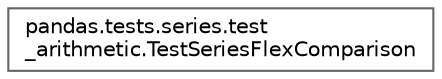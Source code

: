 digraph "Graphical Class Hierarchy"
{
 // LATEX_PDF_SIZE
  bgcolor="transparent";
  edge [fontname=Helvetica,fontsize=10,labelfontname=Helvetica,labelfontsize=10];
  node [fontname=Helvetica,fontsize=10,shape=box,height=0.2,width=0.4];
  rankdir="LR";
  Node0 [id="Node000000",label="pandas.tests.series.test\l_arithmetic.TestSeriesFlexComparison",height=0.2,width=0.4,color="grey40", fillcolor="white", style="filled",URL="$d6/df7/classpandas_1_1tests_1_1series_1_1test__arithmetic_1_1TestSeriesFlexComparison.html",tooltip=" "];
}
